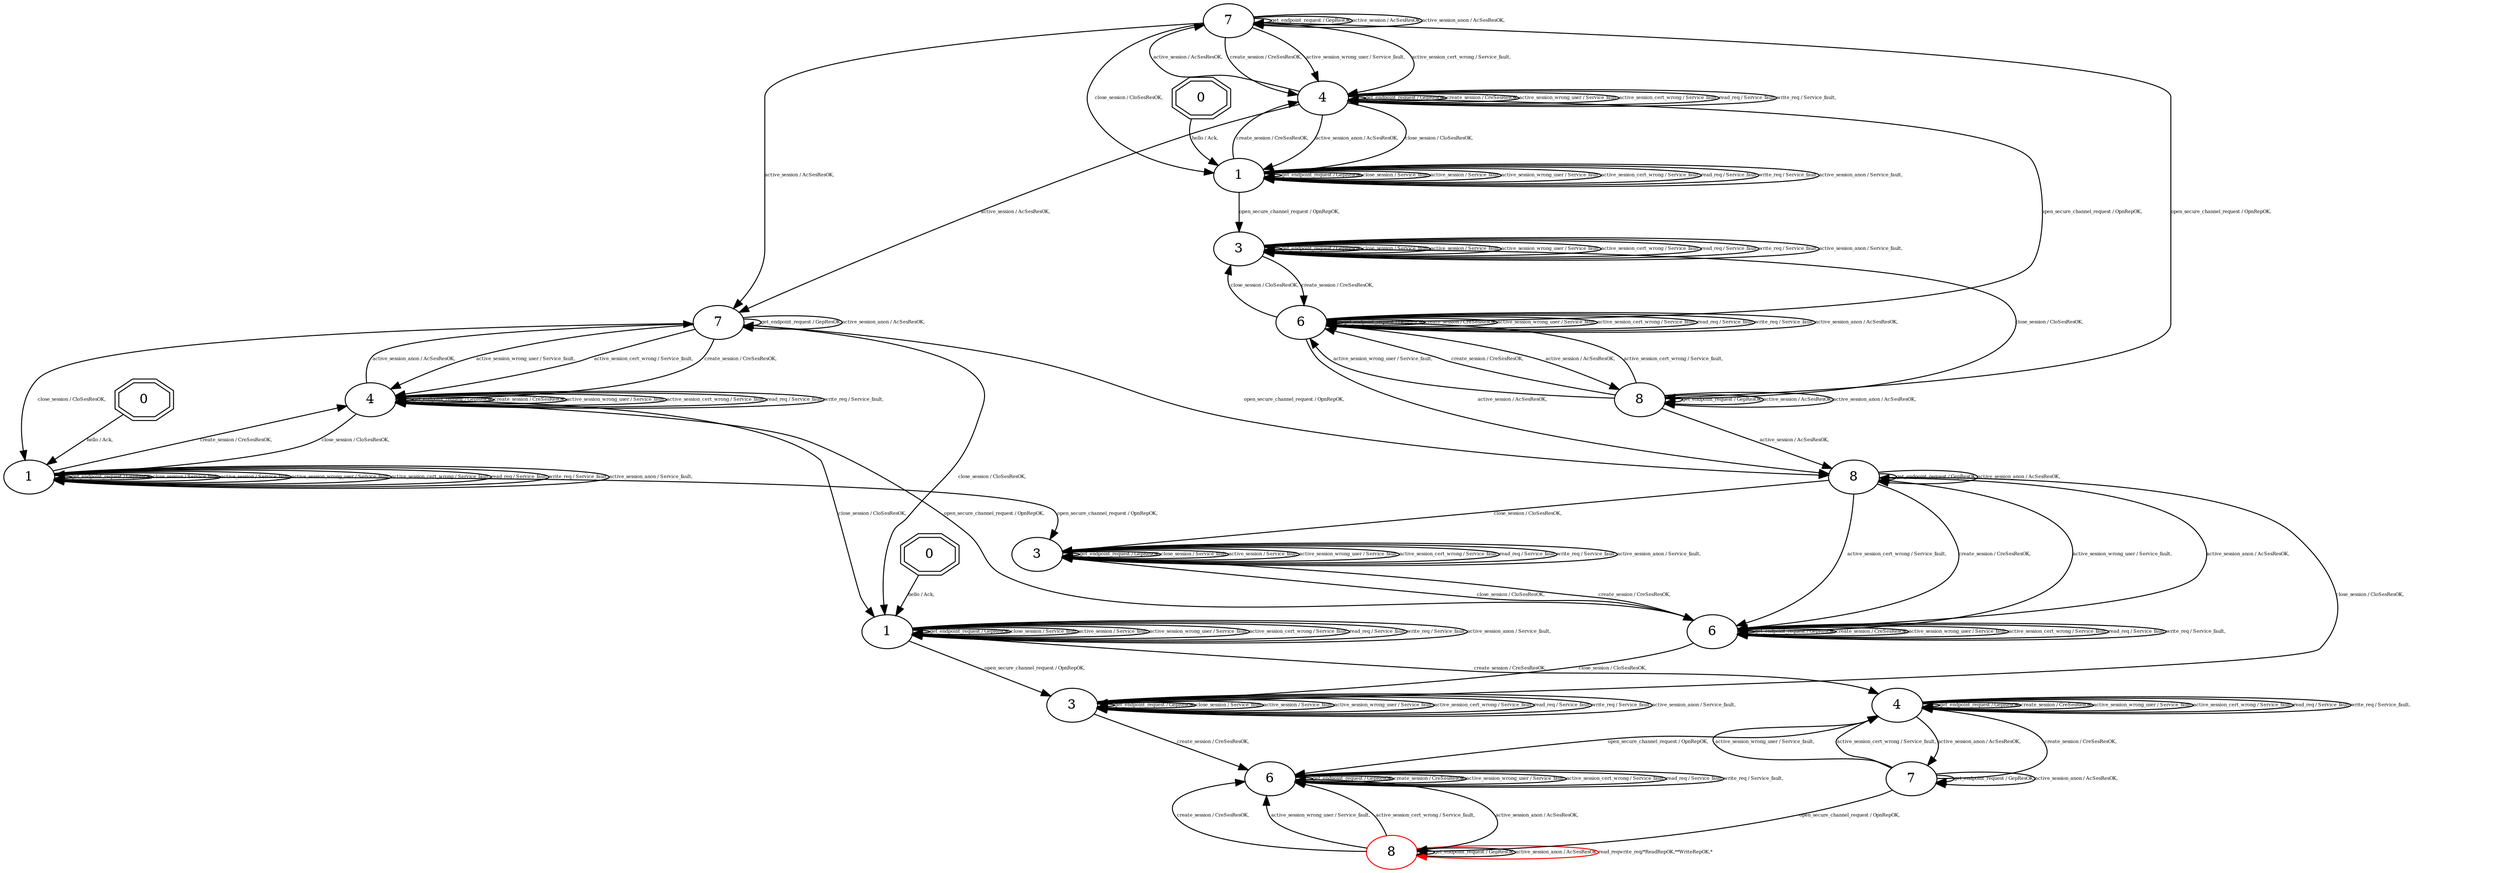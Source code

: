 digraph "Automata" { 
	 "7_0_true" [shape=ellipse,style=filled,fillcolor=white,URL="7",label="7"];
	 "4_1_true" [shape=ellipse,style=filled,fillcolor=white,URL="4",label="4"];
	 "1_1_true" [shape=ellipse,style=filled,fillcolor=white,URL="1",label="1"];
	 "4_1_false" [shape=ellipse,style=filled,fillcolor=white,URL="4",label="4"];
	 "6_0_true" [shape=ellipse,style=filled,fillcolor=white,URL="6",label="6"];
	 "4_0_true" [shape=ellipse,style=filled,fillcolor=white,URL="4",label="4"];
	 "7_1_true" [shape=ellipse,style=filled,fillcolor=white,URL="7",label="7"];
	 "0_0_true" [shape=doubleoctagon,style=filled,fillcolor=white,URL="0",label="0"];
	 "8_1_false" [shape=ellipse,style=filled,fillcolor=white,URL="8",label="8",color=red];
	 "3_0_true" [shape=ellipse,style=filled,fillcolor=white,URL="3",label="3"];
	 "3_1_true" [shape=ellipse,style=filled,fillcolor=white,URL="3",label="3"];
	 "6_1_true" [shape=ellipse,style=filled,fillcolor=white,URL="6",label="6"];
	 "0_1_false" [shape=doubleoctagon,style=filled,fillcolor=white,URL="0",label="0"];
	 "1_1_false" [shape=ellipse,style=filled,fillcolor=white,URL="1",label="1"];
	 "6_1_false" [shape=ellipse,style=filled,fillcolor=white,URL="6",label="6"];
	 "1_0_true" [shape=ellipse,style=filled,fillcolor=white,URL="1",label="1"];
	 "0_1_true" [shape=doubleoctagon,style=filled,fillcolor=white,URL="0",label="0"];
	 "3_1_false" [shape=ellipse,style=filled,fillcolor=white,URL="3",label="3"];
	 "8_0_true" [shape=ellipse,style=filled,fillcolor=white,URL="8",label="8"];
	 "7_1_false" [shape=ellipse,style=filled,fillcolor=white,URL="7",label="7"];
	 "8_1_true" [shape=ellipse,style=filled,fillcolor=white,URL="8",label="8"];
	 "6_1_false"->"8_1_false" [fontsize=5,label="active_session_anon / AcSesResOK,"];
	 "6_1_false"->"6_1_false" [fontsize=5,label="get_endpoint_request / GepResOK,"];
	 "6_1_false"->"6_1_false" [fontsize=5,label="create_session / CreSesResOK,"];
	 "6_1_false"->"6_1_false" [fontsize=5,label="active_session_wrong_user / Service_fault,"];
	 "6_1_false"->"6_1_false" [fontsize=5,label="active_session_cert_wrong / Service_fault,"];
	 "6_1_false"->"6_1_false" [fontsize=5,label="read_req / Service_fault,"];
	 "6_1_false"->"6_1_false" [fontsize=5,label="write_req / Service_fault,"];
	 "7_1_false"->"7_1_false" [fontsize=5,label="get_endpoint_request / GepResOK,"];
	 "7_1_false"->"7_1_false" [fontsize=5,label="active_session_anon / AcSesResOK,"];
	 "7_1_false"->"4_1_false" [fontsize=5,label="create_session / CreSesResOK,"];
	 "7_1_false"->"4_1_false" [fontsize=5,label="active_session_wrong_user / Service_fault,"];
	 "7_1_false"->"4_1_false" [fontsize=5,label="active_session_cert_wrong / Service_fault,"];
	 "7_1_false"->"8_1_false" [fontsize=5,label="open_secure_channel_request / OpnRepOK,"];
	 "8_1_false"->"6_1_false" [fontsize=5,label="create_session / CreSesResOK,"];
	 "8_1_false"->"6_1_false" [fontsize=5,label="active_session_wrong_user / Service_fault,"];
	 "8_1_false"->"6_1_false" [fontsize=5,label="active_session_cert_wrong / Service_fault,"];
	 "8_1_false"->"8_1_false" [fontsize=5,label="get_endpoint_request / GepResOK,"];
	 "8_1_false"->"8_1_false" [fontsize=5,label="active_session_anon / AcSesResOK,"];
	 "4_1_false"->"6_1_false" [fontsize=5,label="open_secure_channel_request / OpnRepOK,"];
	 "4_1_false"->"7_1_false" [fontsize=5,label="active_session_anon / AcSesResOK,"];
	 "4_1_false"->"4_1_false" [fontsize=5,label="get_endpoint_request / GepResOK,"];
	 "4_1_false"->"4_1_false" [fontsize=5,label="create_session / CreSesResOK,"];
	 "4_1_false"->"4_1_false" [fontsize=5,label="active_session_wrong_user / Service_fault,"];
	 "4_1_false"->"4_1_false" [fontsize=5,label="active_session_cert_wrong / Service_fault,"];
	 "4_1_false"->"4_1_false" [fontsize=5,label="read_req / Service_fault,"];
	 "4_1_false"->"4_1_false" [fontsize=5,label="write_req / Service_fault,"];
	 "1_1_false"->"4_1_false" [fontsize=5,label="create_session / CreSesResOK,"];
	 "1_1_false"->"1_1_false" [fontsize=5,label="get_endpoint_request / GepResOK,"];
	 "1_1_false"->"1_1_false" [fontsize=5,label="close_session / Service_fault,"];
	 "1_1_false"->"1_1_false" [fontsize=5,label="active_session / Service_fault,"];
	 "1_1_false"->"1_1_false" [fontsize=5,label="active_session_wrong_user / Service_fault,"];
	 "1_1_false"->"1_1_false" [fontsize=5,label="active_session_cert_wrong / Service_fault,"];
	 "1_1_false"->"1_1_false" [fontsize=5,label="read_req / Service_fault,"];
	 "1_1_false"->"1_1_false" [fontsize=5,label="write_req / Service_fault,"];
	 "1_1_false"->"1_1_false" [fontsize=5,label="active_session_anon / Service_fault,"];
	 "1_1_false"->"3_1_false" [fontsize=5,label="open_secure_channel_request / OpnRepOK,"];
	 "0_1_false"->"1_1_false" [fontsize=5,label="hello / Ack,"];
	 "7_1_true"->"7_1_true" [fontsize=5,label="get_endpoint_request / GepResOK,"];
	 "7_1_true"->"7_1_true" [fontsize=5,label="active_session_anon / AcSesResOK,"];
	 "7_1_true"->"1_1_true" [fontsize=5,label="close_session / CloSesResOK,"];
	 "7_1_true"->"1_1_false" [fontsize=5,label="close_session / CloSesResOK,"];
	 "7_1_true"->"4_1_true" [fontsize=5,label="create_session / CreSesResOK,"];
	 "7_1_true"->"4_1_true" [fontsize=5,label="active_session_wrong_user / Service_fault,"];
	 "7_1_true"->"4_1_true" [fontsize=5,label="active_session_cert_wrong / Service_fault,"];
	 "7_1_true"->"8_1_true" [fontsize=5,label="open_secure_channel_request / OpnRepOK,"];
	 "4_1_true"->"1_1_false" [fontsize=5,label="close_session / CloSesResOK,"];
	 "4_1_true"->"7_1_true" [fontsize=5,label="active_session_anon / AcSesResOK,"];
	 "4_1_true"->"1_1_true" [fontsize=5,label="close_session / CloSesResOK,"];
	 "4_1_true"->"4_1_true" [fontsize=5,label="get_endpoint_request / GepResOK,"];
	 "4_1_true"->"4_1_true" [fontsize=5,label="create_session / CreSesResOK,"];
	 "4_1_true"->"4_1_true" [fontsize=5,label="active_session_wrong_user / Service_fault,"];
	 "4_1_true"->"4_1_true" [fontsize=5,label="active_session_cert_wrong / Service_fault,"];
	 "4_1_true"->"4_1_true" [fontsize=5,label="read_req / Service_fault,"];
	 "4_1_true"->"4_1_true" [fontsize=5,label="write_req / Service_fault,"];
	 "4_1_true"->"6_1_true" [fontsize=5,label="open_secure_channel_request / OpnRepOK,"];
	 "7_0_true"->"7_1_true" [fontsize=5,label="active_session / AcSesResOK,"];
	 "7_0_true"->"7_0_true" [fontsize=5,label="get_endpoint_request / GepResOK,"];
	 "7_0_true"->"7_0_true" [fontsize=5,label="active_session / AcSesResOK,"];
	 "7_0_true"->"7_0_true" [fontsize=5,label="active_session_anon / AcSesResOK,"];
	 "7_0_true"->"1_0_true" [fontsize=5,label="close_session / CloSesResOK,"];
	 "7_0_true"->"4_0_true" [fontsize=5,label="create_session / CreSesResOK,"];
	 "7_0_true"->"4_0_true" [fontsize=5,label="active_session_wrong_user / Service_fault,"];
	 "7_0_true"->"4_0_true" [fontsize=5,label="active_session_cert_wrong / Service_fault,"];
	 "7_0_true"->"8_0_true" [fontsize=5,label="open_secure_channel_request / OpnRepOK,"];
	 "4_0_true"->"7_0_true" [fontsize=5,label="active_session / AcSesResOK,"];
	 "4_0_true"->"7_1_true" [fontsize=5,label="active_session / AcSesResOK,"];
	 "4_0_true"->"6_0_true" [fontsize=5,label="open_secure_channel_request / OpnRepOK,"];
	 "4_0_true"->"1_0_true" [fontsize=5,label="active_session_anon / AcSesResOK,"];
	 "4_0_true"->"1_0_true" [fontsize=5,label="close_session / CloSesResOK,"];
	 "4_0_true"->"4_0_true" [fontsize=5,label="get_endpoint_request / GepResOK,"];
	 "4_0_true"->"4_0_true" [fontsize=5,label="create_session / CreSesResOK,"];
	 "4_0_true"->"4_0_true" [fontsize=5,label="active_session_wrong_user / Service_fault,"];
	 "4_0_true"->"4_0_true" [fontsize=5,label="active_session_cert_wrong / Service_fault,"];
	 "4_0_true"->"4_0_true" [fontsize=5,label="read_req / Service_fault,"];
	 "4_0_true"->"4_0_true" [fontsize=5,label="write_req / Service_fault,"];
	 "1_1_true"->"3_1_true" [fontsize=5,label="open_secure_channel_request / OpnRepOK,"];
	 "1_1_true"->"4_1_true" [fontsize=5,label="create_session / CreSesResOK,"];
	 "1_1_true"->"1_1_true" [fontsize=5,label="get_endpoint_request / GepResOK,"];
	 "1_1_true"->"1_1_true" [fontsize=5,label="close_session / Service_fault,"];
	 "1_1_true"->"1_1_true" [fontsize=5,label="active_session / Service_fault,"];
	 "1_1_true"->"1_1_true" [fontsize=5,label="active_session_wrong_user / Service_fault,"];
	 "1_1_true"->"1_1_true" [fontsize=5,label="active_session_cert_wrong / Service_fault,"];
	 "1_1_true"->"1_1_true" [fontsize=5,label="read_req / Service_fault,"];
	 "1_1_true"->"1_1_true" [fontsize=5,label="write_req / Service_fault,"];
	 "1_1_true"->"1_1_true" [fontsize=5,label="active_session_anon / Service_fault,"];
	 "0_1_true"->"1_1_true" [fontsize=5,label="hello / Ack,"];
	 "1_0_true"->"1_0_true" [fontsize=5,label="get_endpoint_request / GepResOK,"];
	 "1_0_true"->"1_0_true" [fontsize=5,label="close_session / Service_fault,"];
	 "1_0_true"->"1_0_true" [fontsize=5,label="active_session / Service_fault,"];
	 "1_0_true"->"1_0_true" [fontsize=5,label="active_session_wrong_user / Service_fault,"];
	 "1_0_true"->"1_0_true" [fontsize=5,label="active_session_cert_wrong / Service_fault,"];
	 "1_0_true"->"1_0_true" [fontsize=5,label="read_req / Service_fault,"];
	 "1_0_true"->"1_0_true" [fontsize=5,label="write_req / Service_fault,"];
	 "1_0_true"->"1_0_true" [fontsize=5,label="active_session_anon / Service_fault,"];
	 "1_0_true"->"3_0_true" [fontsize=5,label="open_secure_channel_request / OpnRepOK,"];
	 "1_0_true"->"4_0_true" [fontsize=5,label="create_session / CreSesResOK,"];
	 "0_0_true"->"1_0_true" [fontsize=5,label="hello / Ack,"];
	 "3_1_false"->"3_1_false" [fontsize=5,label="get_endpoint_request / GepResOK,"];
	 "3_1_false"->"3_1_false" [fontsize=5,label="close_session / Service_fault,"];
	 "3_1_false"->"3_1_false" [fontsize=5,label="active_session / Service_fault,"];
	 "3_1_false"->"3_1_false" [fontsize=5,label="active_session_wrong_user / Service_fault,"];
	 "3_1_false"->"3_1_false" [fontsize=5,label="active_session_cert_wrong / Service_fault,"];
	 "3_1_false"->"3_1_false" [fontsize=5,label="read_req / Service_fault,"];
	 "3_1_false"->"3_1_false" [fontsize=5,label="write_req / Service_fault,"];
	 "3_1_false"->"3_1_false" [fontsize=5,label="active_session_anon / Service_fault,"];
	 "3_1_false"->"6_1_false" [fontsize=5,label="create_session / CreSesResOK,"];
	 "6_1_true"->"3_1_false" [fontsize=5,label="close_session / CloSesResOK,"];
	 "6_1_true"->"3_1_true" [fontsize=5,label="close_session / CloSesResOK,"];
	 "6_1_true"->"6_1_true" [fontsize=5,label="get_endpoint_request / GepResOK,"];
	 "6_1_true"->"6_1_true" [fontsize=5,label="create_session / CreSesResOK,"];
	 "6_1_true"->"6_1_true" [fontsize=5,label="active_session_wrong_user / Service_fault,"];
	 "6_1_true"->"6_1_true" [fontsize=5,label="active_session_cert_wrong / Service_fault,"];
	 "6_1_true"->"6_1_true" [fontsize=5,label="read_req / Service_fault,"];
	 "6_1_true"->"6_1_true" [fontsize=5,label="write_req / Service_fault,"];
	 "6_1_true"->"8_1_true" [fontsize=5,label="active_session_anon / AcSesResOK,"];
	 "8_1_true"->"8_1_true" [fontsize=5,label="get_endpoint_request / GepResOK,"];
	 "8_1_true"->"8_1_true" [fontsize=5,label="active_session_anon / AcSesResOK,"];
	 "8_1_true"->"6_1_true" [fontsize=5,label="active_session_cert_wrong / Service_fault,"];
	 "8_1_true"->"6_1_true" [fontsize=5,label="active_session_wrong_user / Service_fault,"];
	 "8_1_true"->"6_1_true" [fontsize=5,label="create_session / CreSesResOK,"];
	 "8_1_true"->"3_1_true" [fontsize=5,label="close_session / CloSesResOK,"];
	 "8_1_true"->"3_1_false" [fontsize=5,label="close_session / CloSesResOK,"];
	 "3_1_true"->"6_1_true" [fontsize=5,label="create_session / CreSesResOK,"];
	 "3_1_true"->"3_1_true" [fontsize=5,label="get_endpoint_request / GepResOK,"];
	 "3_1_true"->"3_1_true" [fontsize=5,label="close_session / Service_fault,"];
	 "3_1_true"->"3_1_true" [fontsize=5,label="active_session / Service_fault,"];
	 "3_1_true"->"3_1_true" [fontsize=5,label="active_session_wrong_user / Service_fault,"];
	 "3_1_true"->"3_1_true" [fontsize=5,label="active_session_cert_wrong / Service_fault,"];
	 "3_1_true"->"3_1_true" [fontsize=5,label="read_req / Service_fault,"];
	 "3_1_true"->"3_1_true" [fontsize=5,label="write_req / Service_fault,"];
	 "3_1_true"->"3_1_true" [fontsize=5,label="active_session_anon / Service_fault,"];
	 "6_0_true"->"6_0_true" [fontsize=5,label="get_endpoint_request / GepResOK,"];
	 "6_0_true"->"6_0_true" [fontsize=5,label="create_session / CreSesResOK,"];
	 "6_0_true"->"6_0_true" [fontsize=5,label="active_session_wrong_user / Service_fault,"];
	 "6_0_true"->"6_0_true" [fontsize=5,label="active_session_cert_wrong / Service_fault,"];
	 "6_0_true"->"6_0_true" [fontsize=5,label="read_req / Service_fault,"];
	 "6_0_true"->"6_0_true" [fontsize=5,label="write_req / Service_fault,"];
	 "6_0_true"->"6_0_true" [fontsize=5,label="active_session_anon / AcSesResOK,"];
	 "6_0_true"->"8_0_true" [fontsize=5,label="active_session / AcSesResOK,"];
	 "6_0_true"->"3_0_true" [fontsize=5,label="close_session / CloSesResOK,"];
	 "6_0_true"->"8_1_true" [fontsize=5,label="active_session / AcSesResOK,"];
	 "8_0_true"->"8_0_true" [fontsize=5,label="get_endpoint_request / GepResOK,"];
	 "8_0_true"->"8_0_true" [fontsize=5,label="active_session / AcSesResOK,"];
	 "8_0_true"->"8_0_true" [fontsize=5,label="active_session_anon / AcSesResOK,"];
	 "8_0_true"->"8_1_true" [fontsize=5,label="active_session / AcSesResOK,"];
	 "8_0_true"->"3_0_true" [fontsize=5,label="close_session / CloSesResOK,"];
	 "8_0_true"->"6_0_true" [fontsize=5,label="active_session_cert_wrong / Service_fault,"];
	 "8_0_true"->"6_0_true" [fontsize=5,label="active_session_wrong_user / Service_fault,"];
	 "8_0_true"->"6_0_true" [fontsize=5,label="create_session / CreSesResOK,"];
	 "3_0_true"->"6_0_true" [fontsize=5,label="create_session / CreSesResOK,"];
	 "3_0_true"->"3_0_true" [fontsize=5,label="get_endpoint_request / GepResOK,"];
	 "3_0_true"->"3_0_true" [fontsize=5,label="close_session / Service_fault,"];
	 "3_0_true"->"3_0_true" [fontsize=5,label="active_session / Service_fault,"];
	 "3_0_true"->"3_0_true" [fontsize=5,label="active_session_wrong_user / Service_fault,"];
	 "3_0_true"->"3_0_true" [fontsize=5,label="active_session_cert_wrong / Service_fault,"];
	 "3_0_true"->"3_0_true" [fontsize=5,label="read_req / Service_fault,"];
	 "3_0_true"->"3_0_true" [fontsize=5,label="write_req / Service_fault,"];
	 "3_0_true"->"3_0_true" [fontsize=5,label="active_session_anon / Service_fault,"];
	"8_1_false"->"8_1_false"[color=red,label="read_reqwrite_req/*ReadRepOK,**WriteRepOK,*",fontsize=5];}
